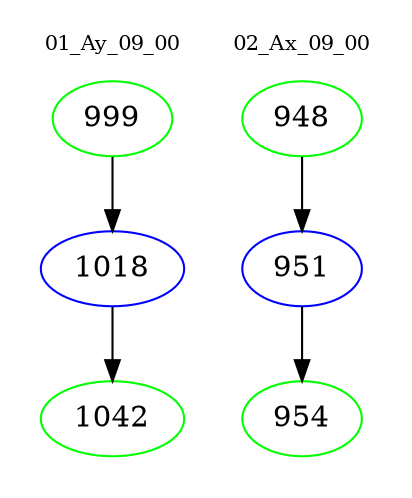 digraph{
subgraph cluster_0 {
color = white
label = "01_Ay_09_00";
fontsize=10;
T0_999 [label="999", color="green"]
T0_999 -> T0_1018 [color="black"]
T0_1018 [label="1018", color="blue"]
T0_1018 -> T0_1042 [color="black"]
T0_1042 [label="1042", color="green"]
}
subgraph cluster_1 {
color = white
label = "02_Ax_09_00";
fontsize=10;
T1_948 [label="948", color="green"]
T1_948 -> T1_951 [color="black"]
T1_951 [label="951", color="blue"]
T1_951 -> T1_954 [color="black"]
T1_954 [label="954", color="green"]
}
}

